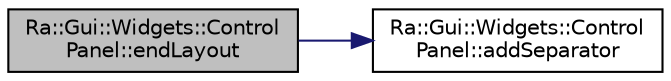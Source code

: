 digraph "Ra::Gui::Widgets::ControlPanel::endLayout"
{
 // INTERACTIVE_SVG=YES
 // LATEX_PDF_SIZE
  edge [fontname="Helvetica",fontsize="10",labelfontname="Helvetica",labelfontsize="10"];
  node [fontname="Helvetica",fontsize="10",shape=record];
  rankdir="LR";
  Node1 [label="Ra::Gui::Widgets::Control\lPanel::endLayout",height=0.2,width=0.4,color="black", fillcolor="grey75", style="filled", fontcolor="black",tooltip=" "];
  Node1 -> Node2 [color="midnightblue",fontsize="10",style="solid",fontname="Helvetica"];
  Node2 [label="Ra::Gui::Widgets::Control\lPanel::addSeparator",height=0.2,width=0.4,color="black", fillcolor="white", style="filled",URL="$classRa_1_1Gui_1_1Widgets_1_1ControlPanel.html#aed0329df7bc9d2ac40a0f3df09998ce3",tooltip=" "];
}
